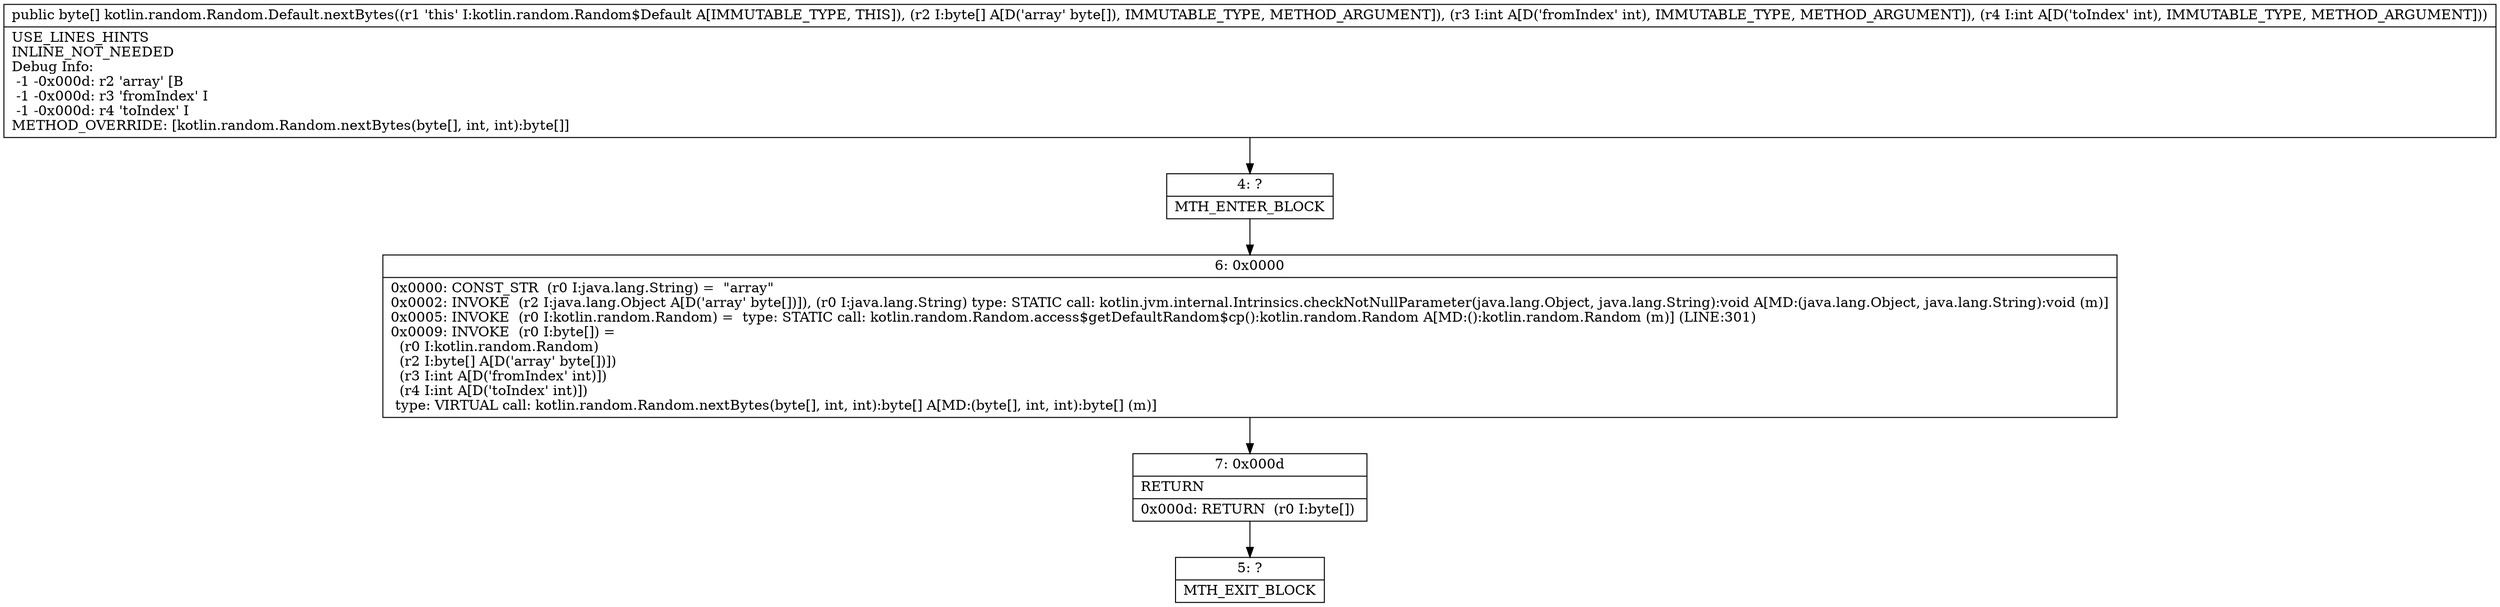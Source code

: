 digraph "CFG forkotlin.random.Random.Default.nextBytes([BII)[B" {
Node_4 [shape=record,label="{4\:\ ?|MTH_ENTER_BLOCK\l}"];
Node_6 [shape=record,label="{6\:\ 0x0000|0x0000: CONST_STR  (r0 I:java.lang.String) =  \"array\" \l0x0002: INVOKE  (r2 I:java.lang.Object A[D('array' byte[])]), (r0 I:java.lang.String) type: STATIC call: kotlin.jvm.internal.Intrinsics.checkNotNullParameter(java.lang.Object, java.lang.String):void A[MD:(java.lang.Object, java.lang.String):void (m)]\l0x0005: INVOKE  (r0 I:kotlin.random.Random) =  type: STATIC call: kotlin.random.Random.access$getDefaultRandom$cp():kotlin.random.Random A[MD:():kotlin.random.Random (m)] (LINE:301)\l0x0009: INVOKE  (r0 I:byte[]) = \l  (r0 I:kotlin.random.Random)\l  (r2 I:byte[] A[D('array' byte[])])\l  (r3 I:int A[D('fromIndex' int)])\l  (r4 I:int A[D('toIndex' int)])\l type: VIRTUAL call: kotlin.random.Random.nextBytes(byte[], int, int):byte[] A[MD:(byte[], int, int):byte[] (m)]\l}"];
Node_7 [shape=record,label="{7\:\ 0x000d|RETURN\l|0x000d: RETURN  (r0 I:byte[]) \l}"];
Node_5 [shape=record,label="{5\:\ ?|MTH_EXIT_BLOCK\l}"];
MethodNode[shape=record,label="{public byte[] kotlin.random.Random.Default.nextBytes((r1 'this' I:kotlin.random.Random$Default A[IMMUTABLE_TYPE, THIS]), (r2 I:byte[] A[D('array' byte[]), IMMUTABLE_TYPE, METHOD_ARGUMENT]), (r3 I:int A[D('fromIndex' int), IMMUTABLE_TYPE, METHOD_ARGUMENT]), (r4 I:int A[D('toIndex' int), IMMUTABLE_TYPE, METHOD_ARGUMENT]))  | USE_LINES_HINTS\lINLINE_NOT_NEEDED\lDebug Info:\l  \-1 \-0x000d: r2 'array' [B\l  \-1 \-0x000d: r3 'fromIndex' I\l  \-1 \-0x000d: r4 'toIndex' I\lMETHOD_OVERRIDE: [kotlin.random.Random.nextBytes(byte[], int, int):byte[]]\l}"];
MethodNode -> Node_4;Node_4 -> Node_6;
Node_6 -> Node_7;
Node_7 -> Node_5;
}

